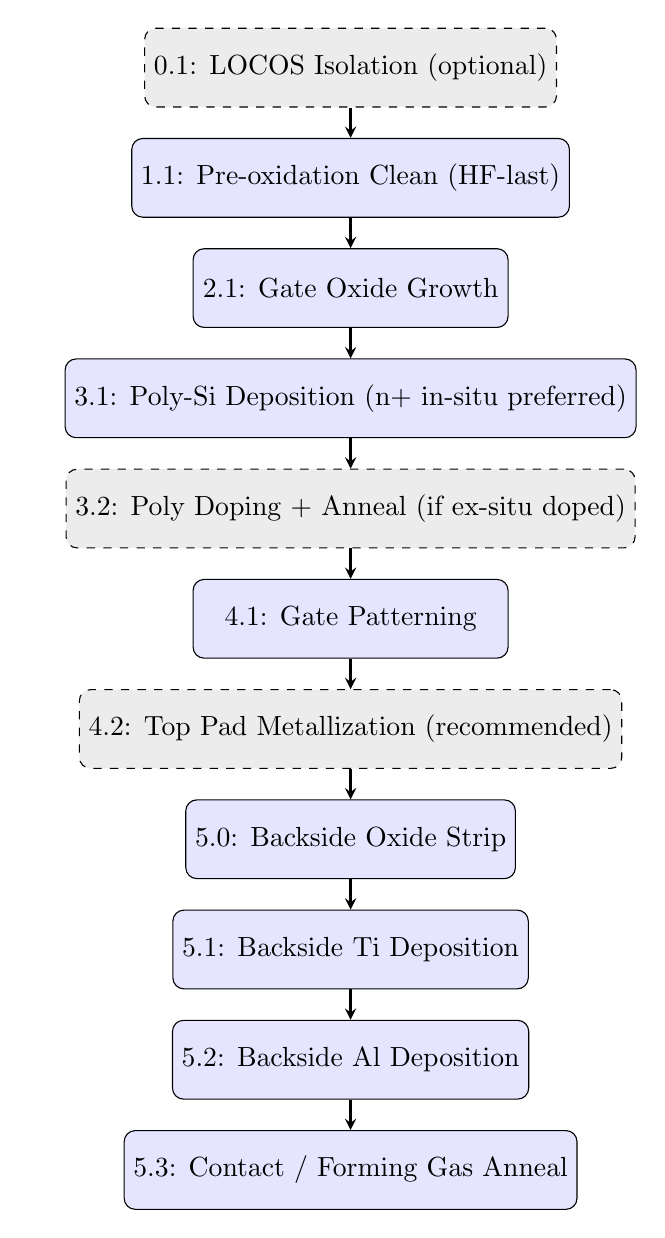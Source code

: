 \usetikzlibrary{shapes.geometric, arrows}

\tikzstyle{process} = [rectangle, rounded corners,
    minimum width=4cm, minimum height=1cm,
    text centered, draw=black, fill=blue!10]

\tikzstyle{optional} = [rectangle, rounded corners,
    minimum width=4cm, minimum height=1cm,
    text centered, draw=black, fill=gray!15, dashed]

\tikzstyle{arrow} = [thick,->,>=stealth]

\begin{tikzpicture}[node distance=1.4cm]

% Top optional LOCOS
\node (step0) [optional] {0.1: LOCOS Isolation (optional)};

% Cleaning
\node (step1) [process, below of=step0] {1.1: Pre-oxidation Clean (HF-last)};

% Gate oxide
\node (step2) [process, below of=step1] {2.1: Gate Oxide Growth};

% Poly deposition
\node (step3) [process, below of=step2] {3.1: Poly-Si Deposition (n+ in-situ preferred)};
\node (step3b) [optional, below of=step3] {3.2: Poly Doping + Anneal (if ex-situ doped)};

% Patterning
\node (step4) [process, below of=step3b] {4.1: Gate Patterning};
\node (step4b) [optional, below of=step4] {4.2: Top Pad Metallization (recommended)};

% Backside steps
\node (step5a) [process, below of=step4b] {5.0: Backside Oxide Strip};
\node (step5b) [process, below of=step5a] {5.1: Backside Ti Deposition};
\node (step5c) [process, below of=step5b] {5.2: Backside Al Deposition};

% Anneal
\node (step6) [process, below of=step5c] {5.3: Contact / Forming Gas Anneal};

% Arrows
\draw [arrow] (step0) -- (step1);
\draw [arrow] (step1) -- (step2);
\draw [arrow] (step2) -- (step3);
\draw [arrow] (step3) -- (step3b);
\draw [arrow] (step3b) -- (step4);
\draw [arrow] (step4) -- (step4b);
\draw [arrow] (step4b) -- (step5a);
\draw [arrow] (step5a) -- (step5b);
\draw [arrow] (step5b) -- (step5c);
\draw [arrow] (step5c) -- (step6);

\end{tikzpicture}